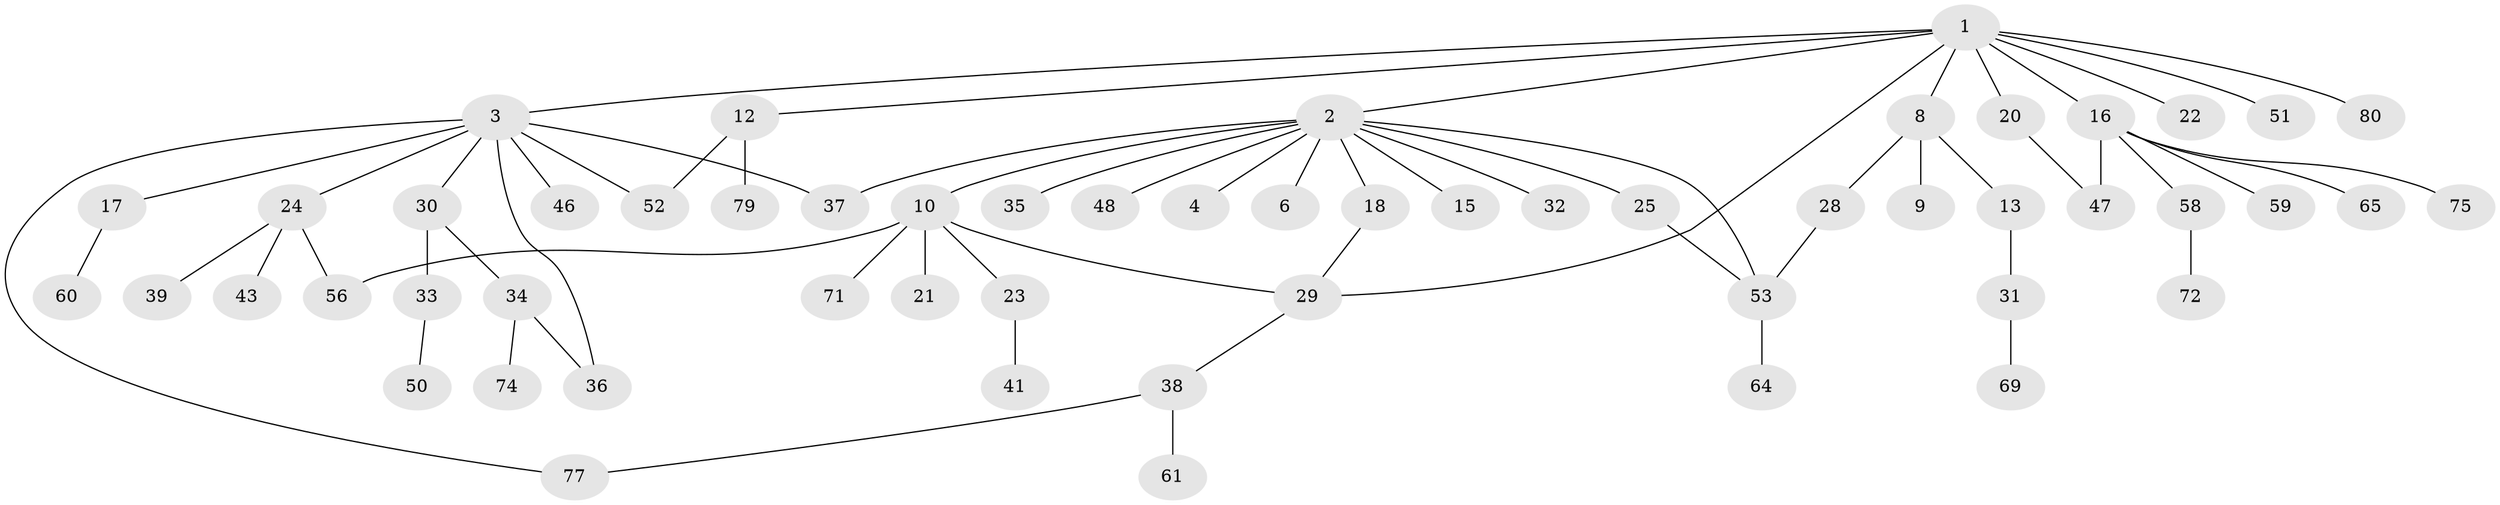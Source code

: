 // Generated by graph-tools (version 1.1) at 2025/51/02/27/25 19:51:38]
// undirected, 56 vertices, 65 edges
graph export_dot {
graph [start="1"]
  node [color=gray90,style=filled];
  1 [super="+7"];
  2 [super="+5"];
  3 [super="+14"];
  4;
  6 [super="+11"];
  8;
  9;
  10 [super="+44"];
  12 [super="+78"];
  13;
  15 [super="+55"];
  16 [super="+40"];
  17 [super="+19"];
  18;
  20 [super="+54"];
  21;
  22;
  23 [super="+26"];
  24 [super="+67"];
  25 [super="+27"];
  28;
  29 [super="+76"];
  30;
  31 [super="+42"];
  32;
  33 [super="+45"];
  34 [super="+68"];
  35;
  36;
  37;
  38 [super="+57"];
  39;
  41;
  43 [super="+49"];
  46;
  47 [super="+62"];
  48;
  50;
  51;
  52 [super="+66"];
  53 [super="+70"];
  56;
  58 [super="+63"];
  59;
  60;
  61;
  64 [super="+73"];
  65;
  69;
  71;
  72;
  74;
  75;
  77;
  79;
  80;
  1 -- 2;
  1 -- 3;
  1 -- 8;
  1 -- 12;
  1 -- 16;
  1 -- 29;
  1 -- 51;
  1 -- 80;
  1 -- 20;
  1 -- 22;
  2 -- 4;
  2 -- 6;
  2 -- 15;
  2 -- 25;
  2 -- 35;
  2 -- 53;
  2 -- 32;
  2 -- 48;
  2 -- 18;
  2 -- 37;
  2 -- 10;
  3 -- 17;
  3 -- 24;
  3 -- 36;
  3 -- 46;
  3 -- 52;
  3 -- 37;
  3 -- 77;
  3 -- 30;
  8 -- 9;
  8 -- 13;
  8 -- 28;
  10 -- 21;
  10 -- 23;
  10 -- 56;
  10 -- 71;
  10 -- 29;
  12 -- 79;
  12 -- 52;
  13 -- 31;
  16 -- 47;
  16 -- 59;
  16 -- 65;
  16 -- 58;
  16 -- 75;
  17 -- 60;
  18 -- 29;
  20 -- 47;
  23 -- 41;
  24 -- 39;
  24 -- 43;
  24 -- 56;
  25 -- 53;
  28 -- 53;
  29 -- 38;
  30 -- 33;
  30 -- 34;
  31 -- 69;
  33 -- 50;
  34 -- 74;
  34 -- 36;
  38 -- 61;
  38 -- 77;
  53 -- 64;
  58 -- 72;
}
